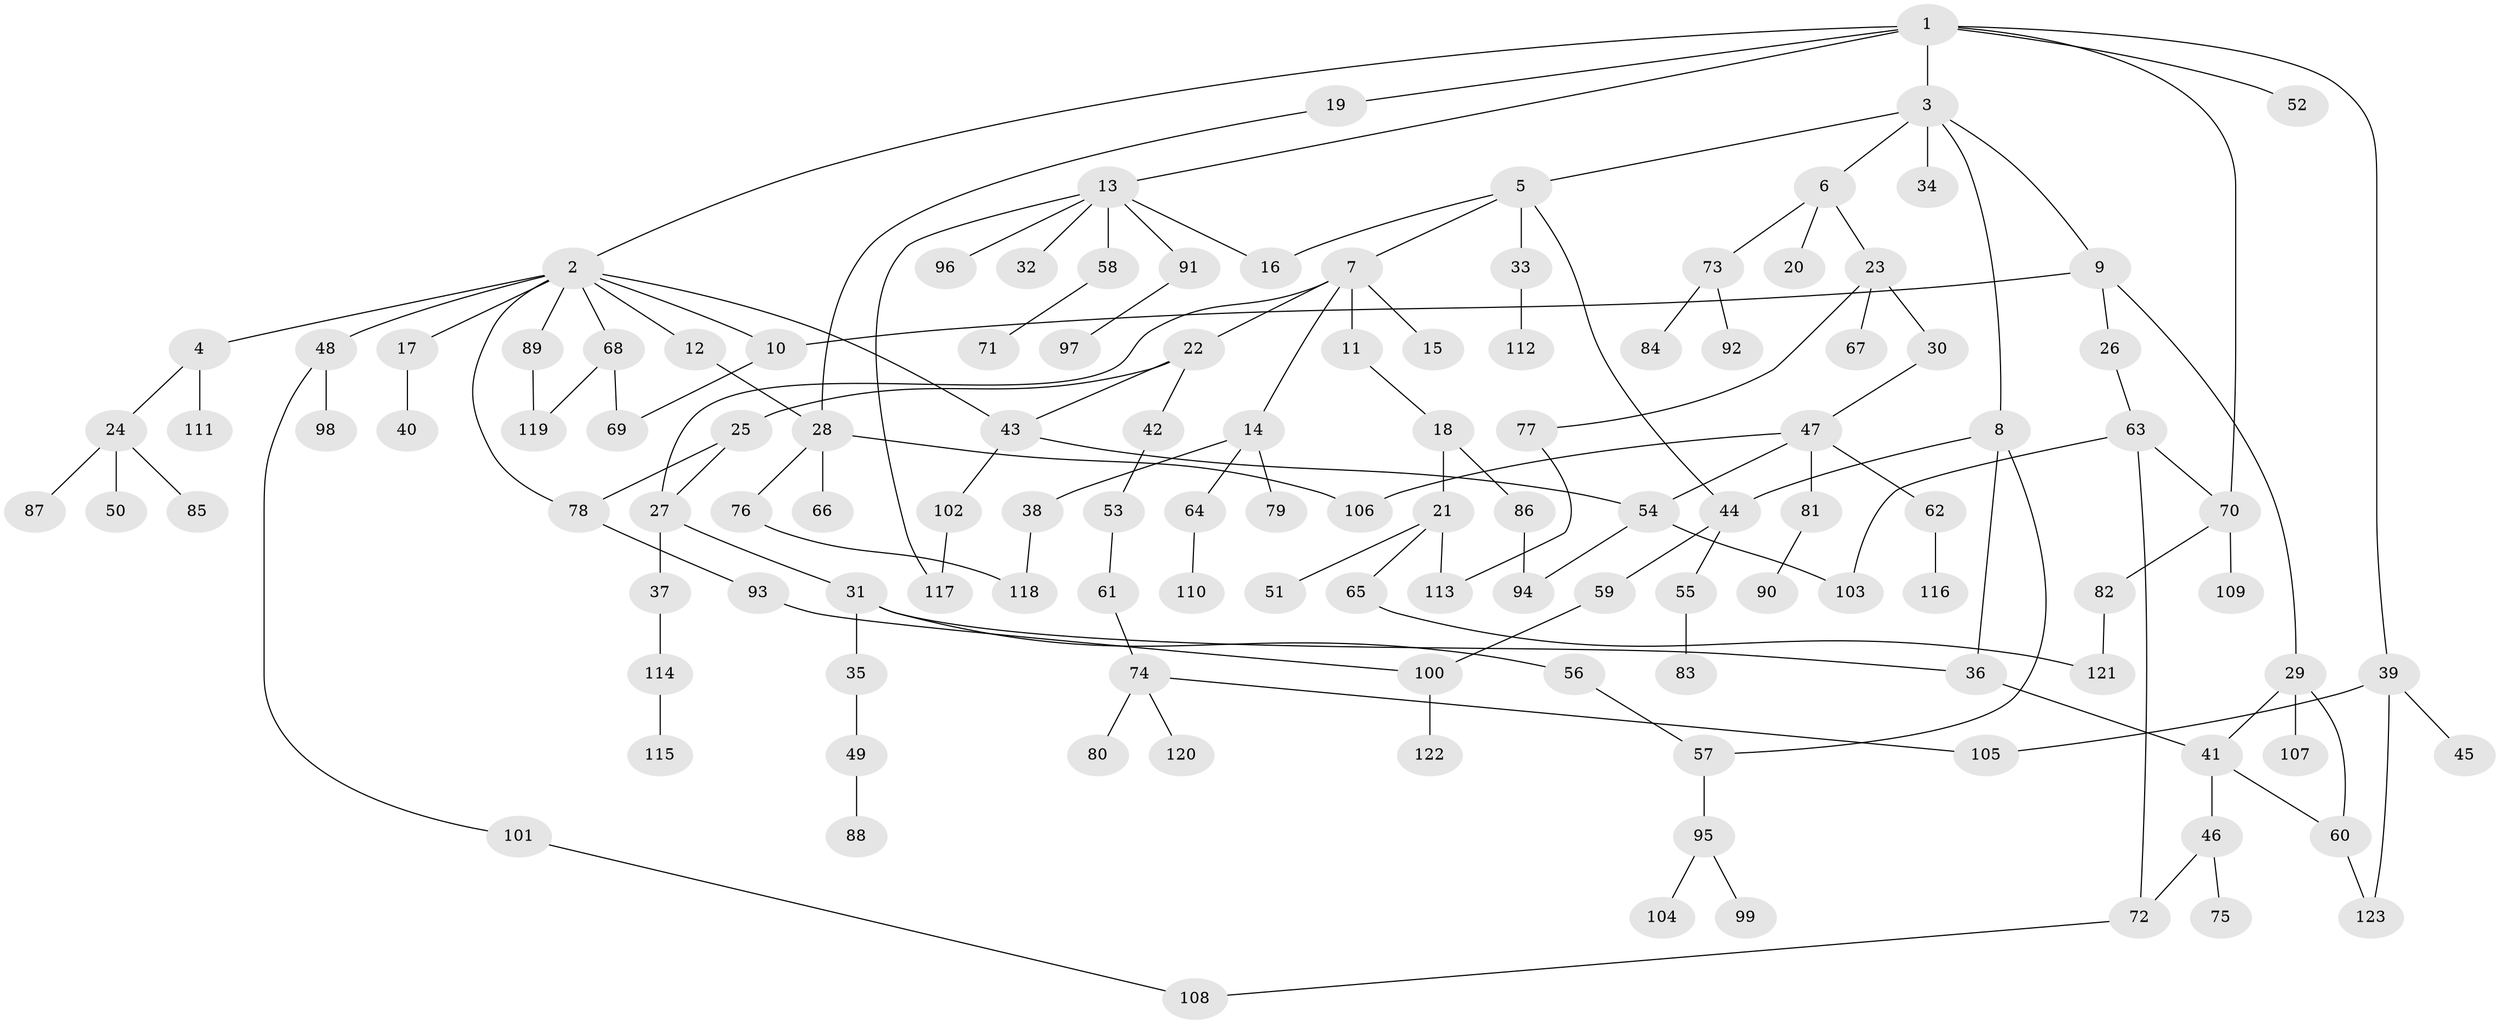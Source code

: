 // Generated by graph-tools (version 1.1) at 2025/25/03/09/25 03:25:25]
// undirected, 123 vertices, 149 edges
graph export_dot {
graph [start="1"]
  node [color=gray90,style=filled];
  1;
  2;
  3;
  4;
  5;
  6;
  7;
  8;
  9;
  10;
  11;
  12;
  13;
  14;
  15;
  16;
  17;
  18;
  19;
  20;
  21;
  22;
  23;
  24;
  25;
  26;
  27;
  28;
  29;
  30;
  31;
  32;
  33;
  34;
  35;
  36;
  37;
  38;
  39;
  40;
  41;
  42;
  43;
  44;
  45;
  46;
  47;
  48;
  49;
  50;
  51;
  52;
  53;
  54;
  55;
  56;
  57;
  58;
  59;
  60;
  61;
  62;
  63;
  64;
  65;
  66;
  67;
  68;
  69;
  70;
  71;
  72;
  73;
  74;
  75;
  76;
  77;
  78;
  79;
  80;
  81;
  82;
  83;
  84;
  85;
  86;
  87;
  88;
  89;
  90;
  91;
  92;
  93;
  94;
  95;
  96;
  97;
  98;
  99;
  100;
  101;
  102;
  103;
  104;
  105;
  106;
  107;
  108;
  109;
  110;
  111;
  112;
  113;
  114;
  115;
  116;
  117;
  118;
  119;
  120;
  121;
  122;
  123;
  1 -- 2;
  1 -- 3;
  1 -- 13;
  1 -- 19;
  1 -- 39;
  1 -- 52;
  1 -- 70;
  2 -- 4;
  2 -- 10;
  2 -- 12;
  2 -- 17;
  2 -- 48;
  2 -- 68;
  2 -- 78;
  2 -- 89;
  2 -- 43;
  3 -- 5;
  3 -- 6;
  3 -- 8;
  3 -- 9;
  3 -- 34;
  4 -- 24;
  4 -- 111;
  5 -- 7;
  5 -- 16;
  5 -- 33;
  5 -- 44;
  6 -- 20;
  6 -- 23;
  6 -- 73;
  7 -- 11;
  7 -- 14;
  7 -- 15;
  7 -- 22;
  7 -- 27;
  8 -- 36;
  8 -- 57;
  8 -- 44;
  9 -- 26;
  9 -- 29;
  9 -- 10;
  10 -- 69;
  11 -- 18;
  12 -- 28;
  13 -- 32;
  13 -- 58;
  13 -- 91;
  13 -- 96;
  13 -- 117;
  13 -- 16;
  14 -- 38;
  14 -- 64;
  14 -- 79;
  17 -- 40;
  18 -- 21;
  18 -- 86;
  19 -- 28;
  21 -- 51;
  21 -- 65;
  21 -- 113;
  22 -- 25;
  22 -- 42;
  22 -- 43;
  23 -- 30;
  23 -- 67;
  23 -- 77;
  24 -- 50;
  24 -- 85;
  24 -- 87;
  25 -- 78;
  25 -- 27;
  26 -- 63;
  27 -- 31;
  27 -- 37;
  28 -- 66;
  28 -- 76;
  28 -- 106;
  29 -- 107;
  29 -- 60;
  29 -- 41;
  30 -- 47;
  31 -- 35;
  31 -- 56;
  31 -- 36;
  33 -- 112;
  35 -- 49;
  36 -- 41;
  37 -- 114;
  38 -- 118;
  39 -- 45;
  39 -- 105;
  39 -- 123;
  41 -- 46;
  41 -- 60;
  42 -- 53;
  43 -- 102;
  43 -- 54;
  44 -- 55;
  44 -- 59;
  46 -- 75;
  46 -- 72;
  47 -- 54;
  47 -- 62;
  47 -- 81;
  47 -- 106;
  48 -- 98;
  48 -- 101;
  49 -- 88;
  53 -- 61;
  54 -- 94;
  54 -- 103;
  55 -- 83;
  56 -- 57;
  57 -- 95;
  58 -- 71;
  59 -- 100;
  60 -- 123;
  61 -- 74;
  62 -- 116;
  63 -- 72;
  63 -- 103;
  63 -- 70;
  64 -- 110;
  65 -- 121;
  68 -- 69;
  68 -- 119;
  70 -- 82;
  70 -- 109;
  72 -- 108;
  73 -- 84;
  73 -- 92;
  74 -- 80;
  74 -- 120;
  74 -- 105;
  76 -- 118;
  77 -- 113;
  78 -- 93;
  81 -- 90;
  82 -- 121;
  86 -- 94;
  89 -- 119;
  91 -- 97;
  93 -- 100;
  95 -- 99;
  95 -- 104;
  100 -- 122;
  101 -- 108;
  102 -- 117;
  114 -- 115;
}

